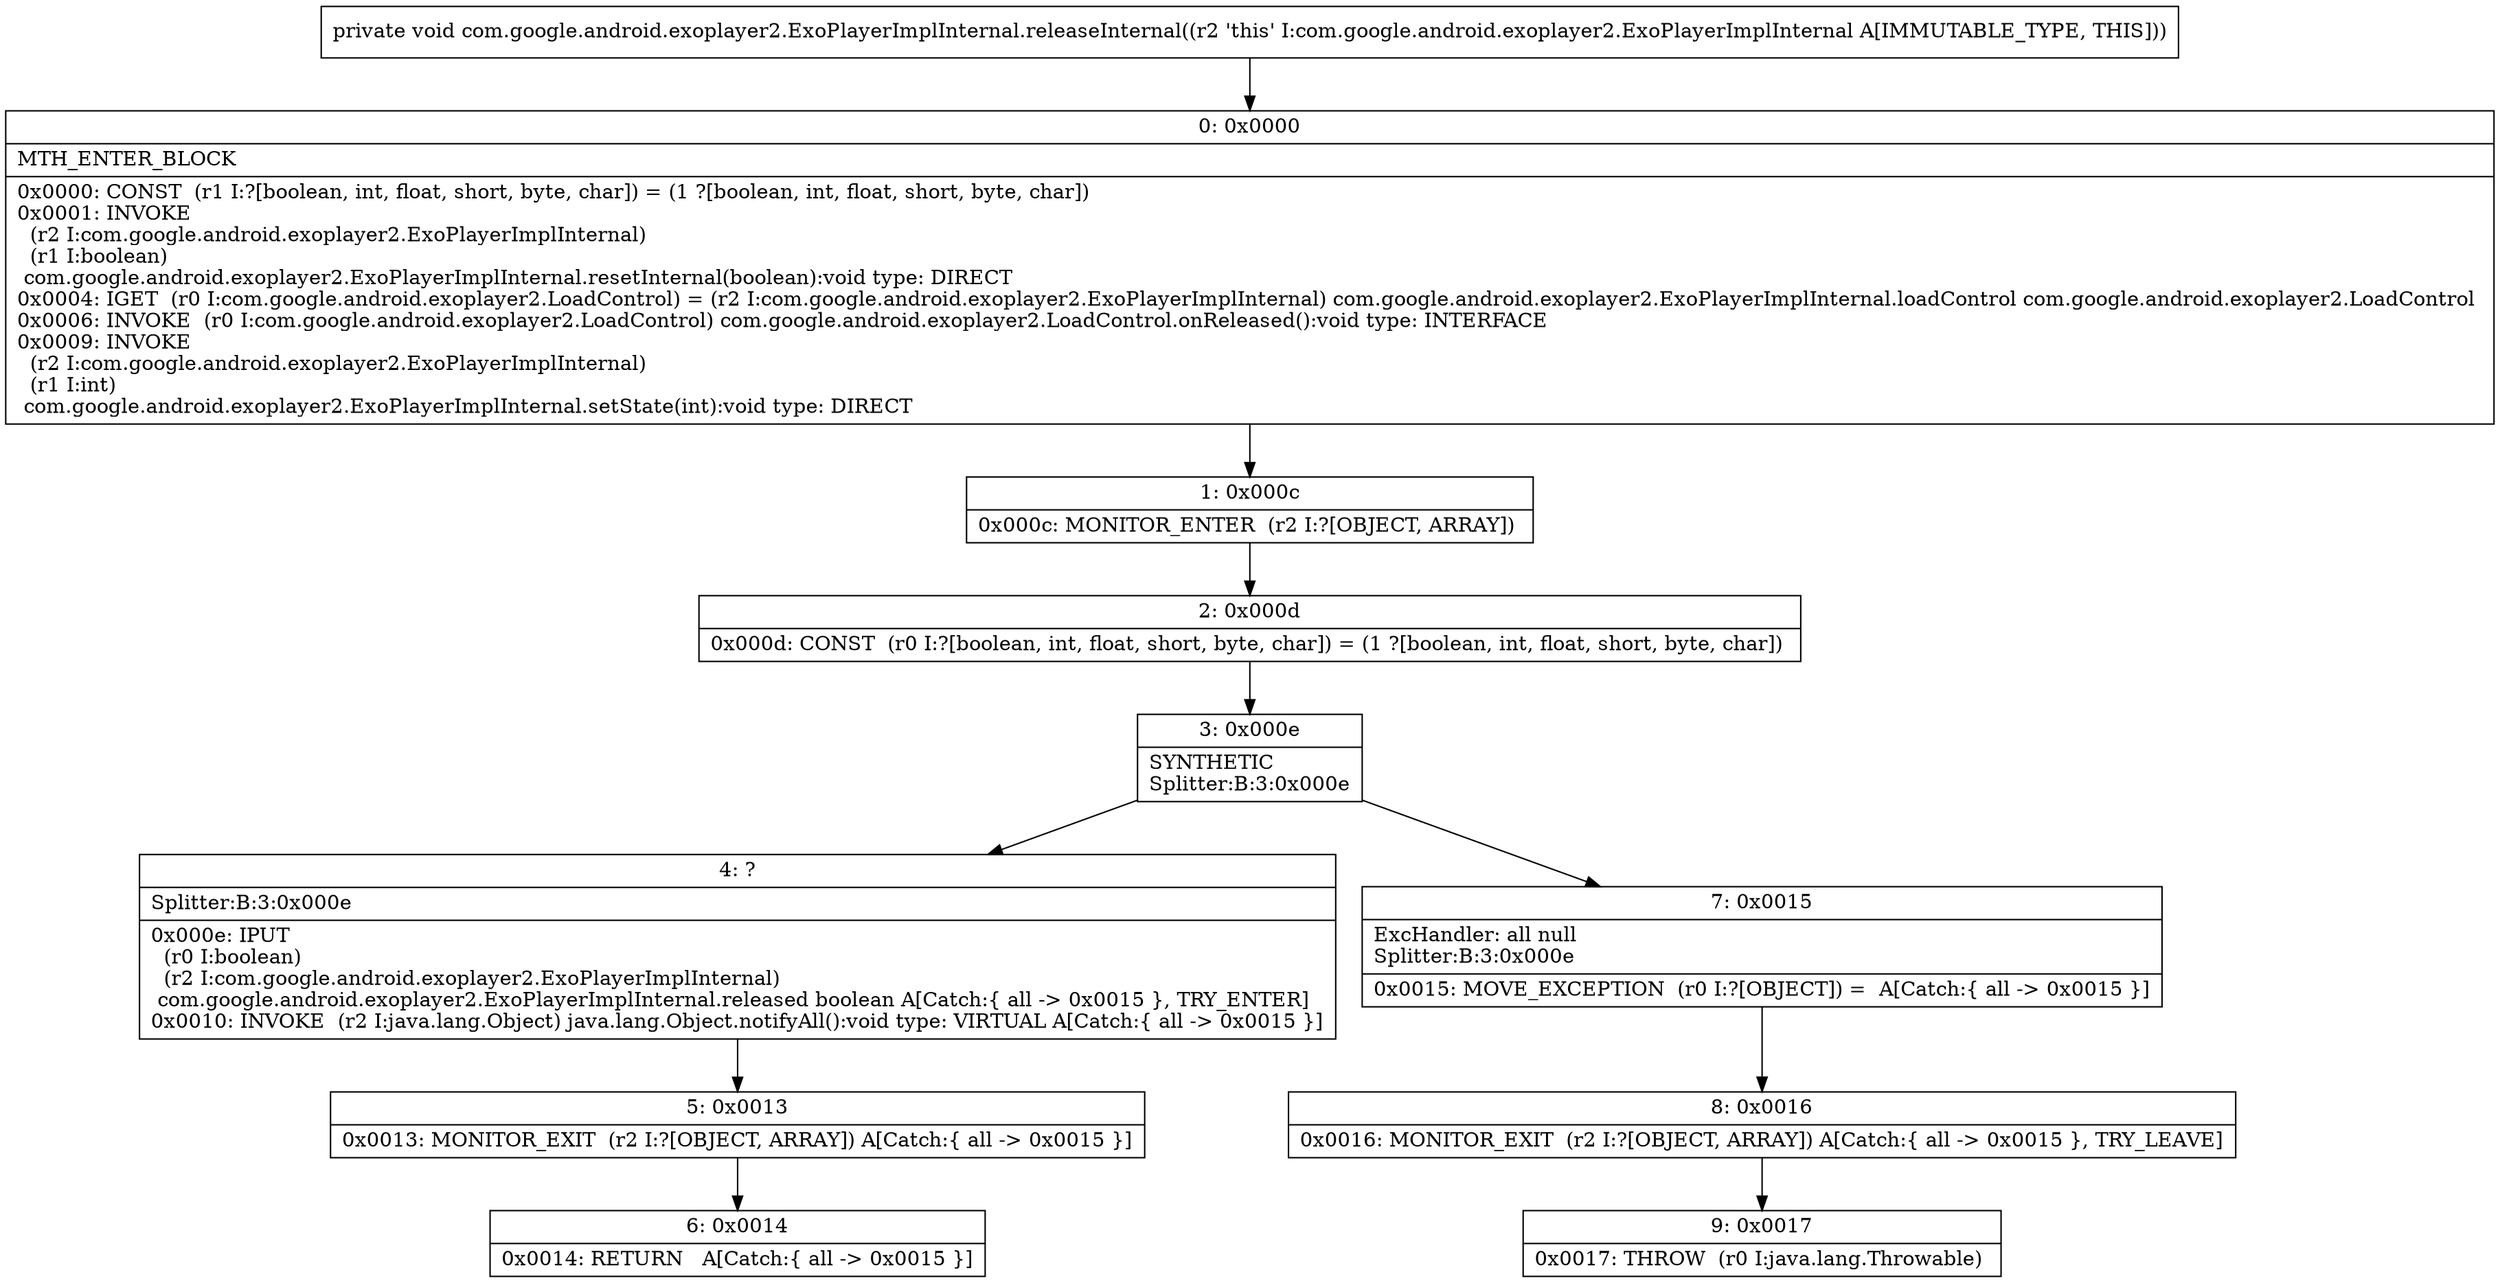 digraph "CFG forcom.google.android.exoplayer2.ExoPlayerImplInternal.releaseInternal()V" {
Node_0 [shape=record,label="{0\:\ 0x0000|MTH_ENTER_BLOCK\l|0x0000: CONST  (r1 I:?[boolean, int, float, short, byte, char]) = (1 ?[boolean, int, float, short, byte, char]) \l0x0001: INVOKE  \l  (r2 I:com.google.android.exoplayer2.ExoPlayerImplInternal)\l  (r1 I:boolean)\l com.google.android.exoplayer2.ExoPlayerImplInternal.resetInternal(boolean):void type: DIRECT \l0x0004: IGET  (r0 I:com.google.android.exoplayer2.LoadControl) = (r2 I:com.google.android.exoplayer2.ExoPlayerImplInternal) com.google.android.exoplayer2.ExoPlayerImplInternal.loadControl com.google.android.exoplayer2.LoadControl \l0x0006: INVOKE  (r0 I:com.google.android.exoplayer2.LoadControl) com.google.android.exoplayer2.LoadControl.onReleased():void type: INTERFACE \l0x0009: INVOKE  \l  (r2 I:com.google.android.exoplayer2.ExoPlayerImplInternal)\l  (r1 I:int)\l com.google.android.exoplayer2.ExoPlayerImplInternal.setState(int):void type: DIRECT \l}"];
Node_1 [shape=record,label="{1\:\ 0x000c|0x000c: MONITOR_ENTER  (r2 I:?[OBJECT, ARRAY]) \l}"];
Node_2 [shape=record,label="{2\:\ 0x000d|0x000d: CONST  (r0 I:?[boolean, int, float, short, byte, char]) = (1 ?[boolean, int, float, short, byte, char]) \l}"];
Node_3 [shape=record,label="{3\:\ 0x000e|SYNTHETIC\lSplitter:B:3:0x000e\l}"];
Node_4 [shape=record,label="{4\:\ ?|Splitter:B:3:0x000e\l|0x000e: IPUT  \l  (r0 I:boolean)\l  (r2 I:com.google.android.exoplayer2.ExoPlayerImplInternal)\l com.google.android.exoplayer2.ExoPlayerImplInternal.released boolean A[Catch:\{ all \-\> 0x0015 \}, TRY_ENTER]\l0x0010: INVOKE  (r2 I:java.lang.Object) java.lang.Object.notifyAll():void type: VIRTUAL A[Catch:\{ all \-\> 0x0015 \}]\l}"];
Node_5 [shape=record,label="{5\:\ 0x0013|0x0013: MONITOR_EXIT  (r2 I:?[OBJECT, ARRAY]) A[Catch:\{ all \-\> 0x0015 \}]\l}"];
Node_6 [shape=record,label="{6\:\ 0x0014|0x0014: RETURN   A[Catch:\{ all \-\> 0x0015 \}]\l}"];
Node_7 [shape=record,label="{7\:\ 0x0015|ExcHandler: all null\lSplitter:B:3:0x000e\l|0x0015: MOVE_EXCEPTION  (r0 I:?[OBJECT]) =  A[Catch:\{ all \-\> 0x0015 \}]\l}"];
Node_8 [shape=record,label="{8\:\ 0x0016|0x0016: MONITOR_EXIT  (r2 I:?[OBJECT, ARRAY]) A[Catch:\{ all \-\> 0x0015 \}, TRY_LEAVE]\l}"];
Node_9 [shape=record,label="{9\:\ 0x0017|0x0017: THROW  (r0 I:java.lang.Throwable) \l}"];
MethodNode[shape=record,label="{private void com.google.android.exoplayer2.ExoPlayerImplInternal.releaseInternal((r2 'this' I:com.google.android.exoplayer2.ExoPlayerImplInternal A[IMMUTABLE_TYPE, THIS])) }"];
MethodNode -> Node_0;
Node_0 -> Node_1;
Node_1 -> Node_2;
Node_2 -> Node_3;
Node_3 -> Node_4;
Node_3 -> Node_7;
Node_4 -> Node_5;
Node_5 -> Node_6;
Node_7 -> Node_8;
Node_8 -> Node_9;
}

